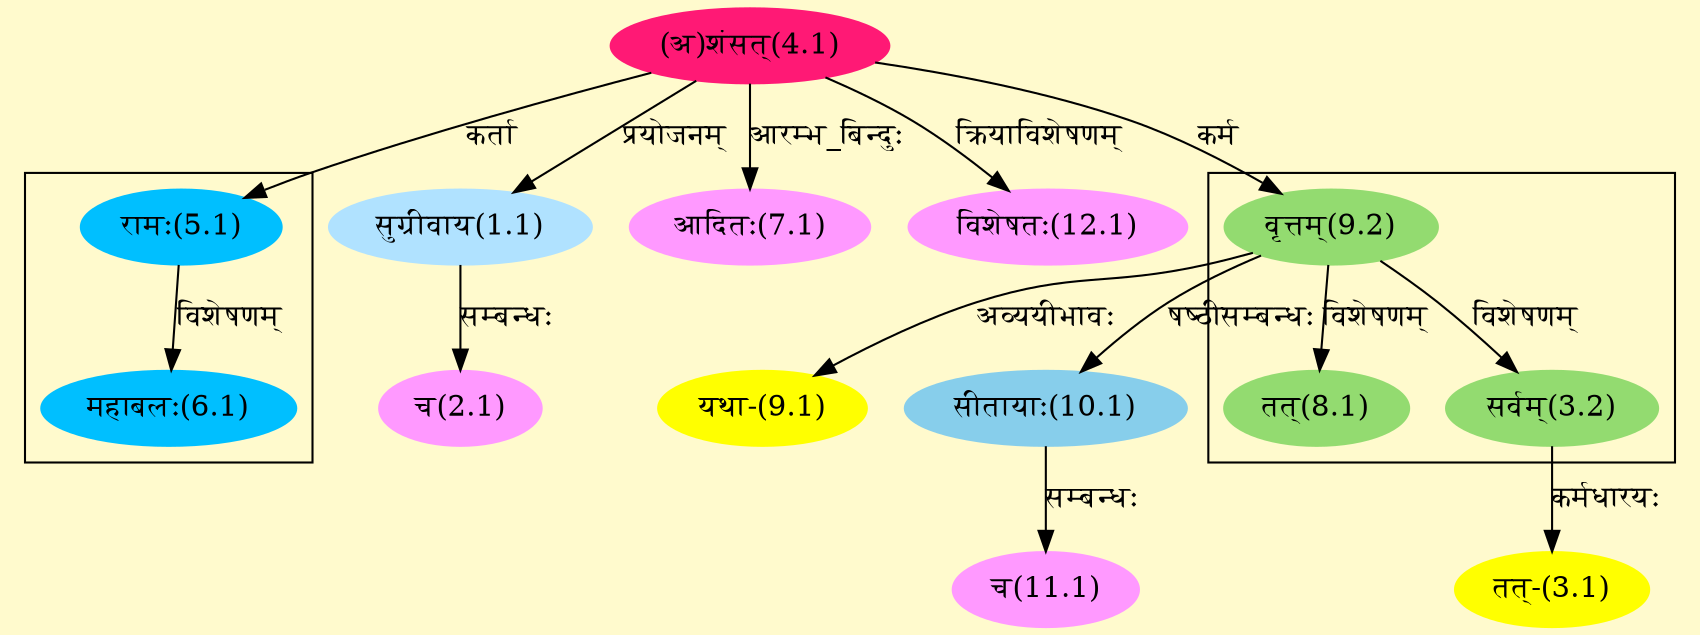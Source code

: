 digraph G{
rankdir=BT;
 compound=true;
 bgcolor="lemonchiffon1";

subgraph cluster_1{
Node3_2 [style=filled, color="#93DB70" label = "सर्वम्(3.2)"]
Node9_2 [style=filled, color="#93DB70" label = "वृत्तम्(9.2)"]
Node8_1 [style=filled, color="#93DB70" label = "तत्(8.1)"]

}

subgraph cluster_2{
Node6_1 [style=filled, color="#00BFFF" label = "महाबलः(6.1)"]
Node5_1 [style=filled, color="#00BFFF" label = "रामः(5.1)"]

}
Node1_1 [style=filled, color="#B0E2FF" label = "सुग्रीवाय(1.1)"]
Node4_1 [style=filled, color="#FF1975" label = "(अ)शंसत्(4.1)"]
Node2_1 [style=filled, color="#FF99FF" label = "च(2.1)"]
Node3_1 [style=filled, color="#FFFF00" label = "तत्-(3.1)"]
Node3_2 [style=filled, color="#93DB70" label = "सर्वम्(3.2)"]
Node5_1 [style=filled, color="#00BFFF" label = "रामः(5.1)"]
Node [style=filled, color="" label = "()"]
Node7_1 [style=filled, color="#FF99FF" label = "आदितः(7.1)"]
Node9_1 [style=filled, color="#FFFF00" label = "यथा-(9.1)"]
Node9_2 [style=filled, color="#93DB70" label = "वृत्तम्(9.2)"]
Node10_1 [style=filled, color="#87CEEB" label = "सीतायाः(10.1)"]
Node11_1 [style=filled, color="#FF99FF" label = "च(11.1)"]
Node12_1 [style=filled, color="#FF99FF" label = "विशेषतः(12.1)"]
/* Start of Relations section */

Node1_1 -> Node4_1 [  label="प्रयोजनम्"  dir="back" ]
Node2_1 -> Node1_1 [  label="सम्बन्धः"  dir="back" ]
Node3_1 -> Node3_2 [  label="कर्मधारयः"  dir="back" ]
Node3_2 -> Node9_2 [  label="विशेषणम्"  dir="back" ]
Node5_1 -> Node4_1 [  label="कर्ता"  dir="back" ]
Node6_1 -> Node5_1 [  label="विशेषणम्"  dir="back" ]
Node7_1 -> Node4_1 [  label="आरम्भ_बिन्दुः"  dir="back" ]
Node8_1 -> Node9_2 [  label="विशेषणम्"  dir="back" ]
Node9_1 -> Node9_2 [  label="अव्ययीभावः"  dir="back" ]
Node9_2 -> Node4_1 [  label="कर्म"  dir="back" ]
Node10_1 -> Node9_2 [  label="षष्ठीसम्बन्धः"  dir="back" ]
Node11_1 -> Node10_1 [  label="सम्बन्धः"  dir="back" ]
Node12_1 -> Node4_1 [  label="क्रियाविशेषणम्"  dir="back" ]
}
